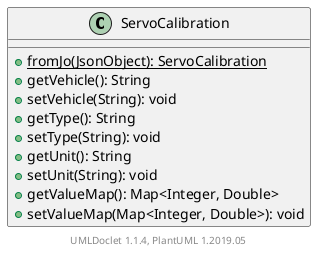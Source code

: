 @startuml

    class ServoCalibration [[ServoCalibration.html]] {
        {static} +fromJo(JsonObject): ServoCalibration
        +getVehicle(): String
        +setVehicle(String): void
        +getType(): String
        +setType(String): void
        +getUnit(): String
        +setUnit(String): void
        +getValueMap(): Map<Integer, Double>
        +setValueMap(Map<Integer, Double>): void
    }


    center footer UMLDoclet 1.1.4, PlantUML 1.2019.05
@enduml
